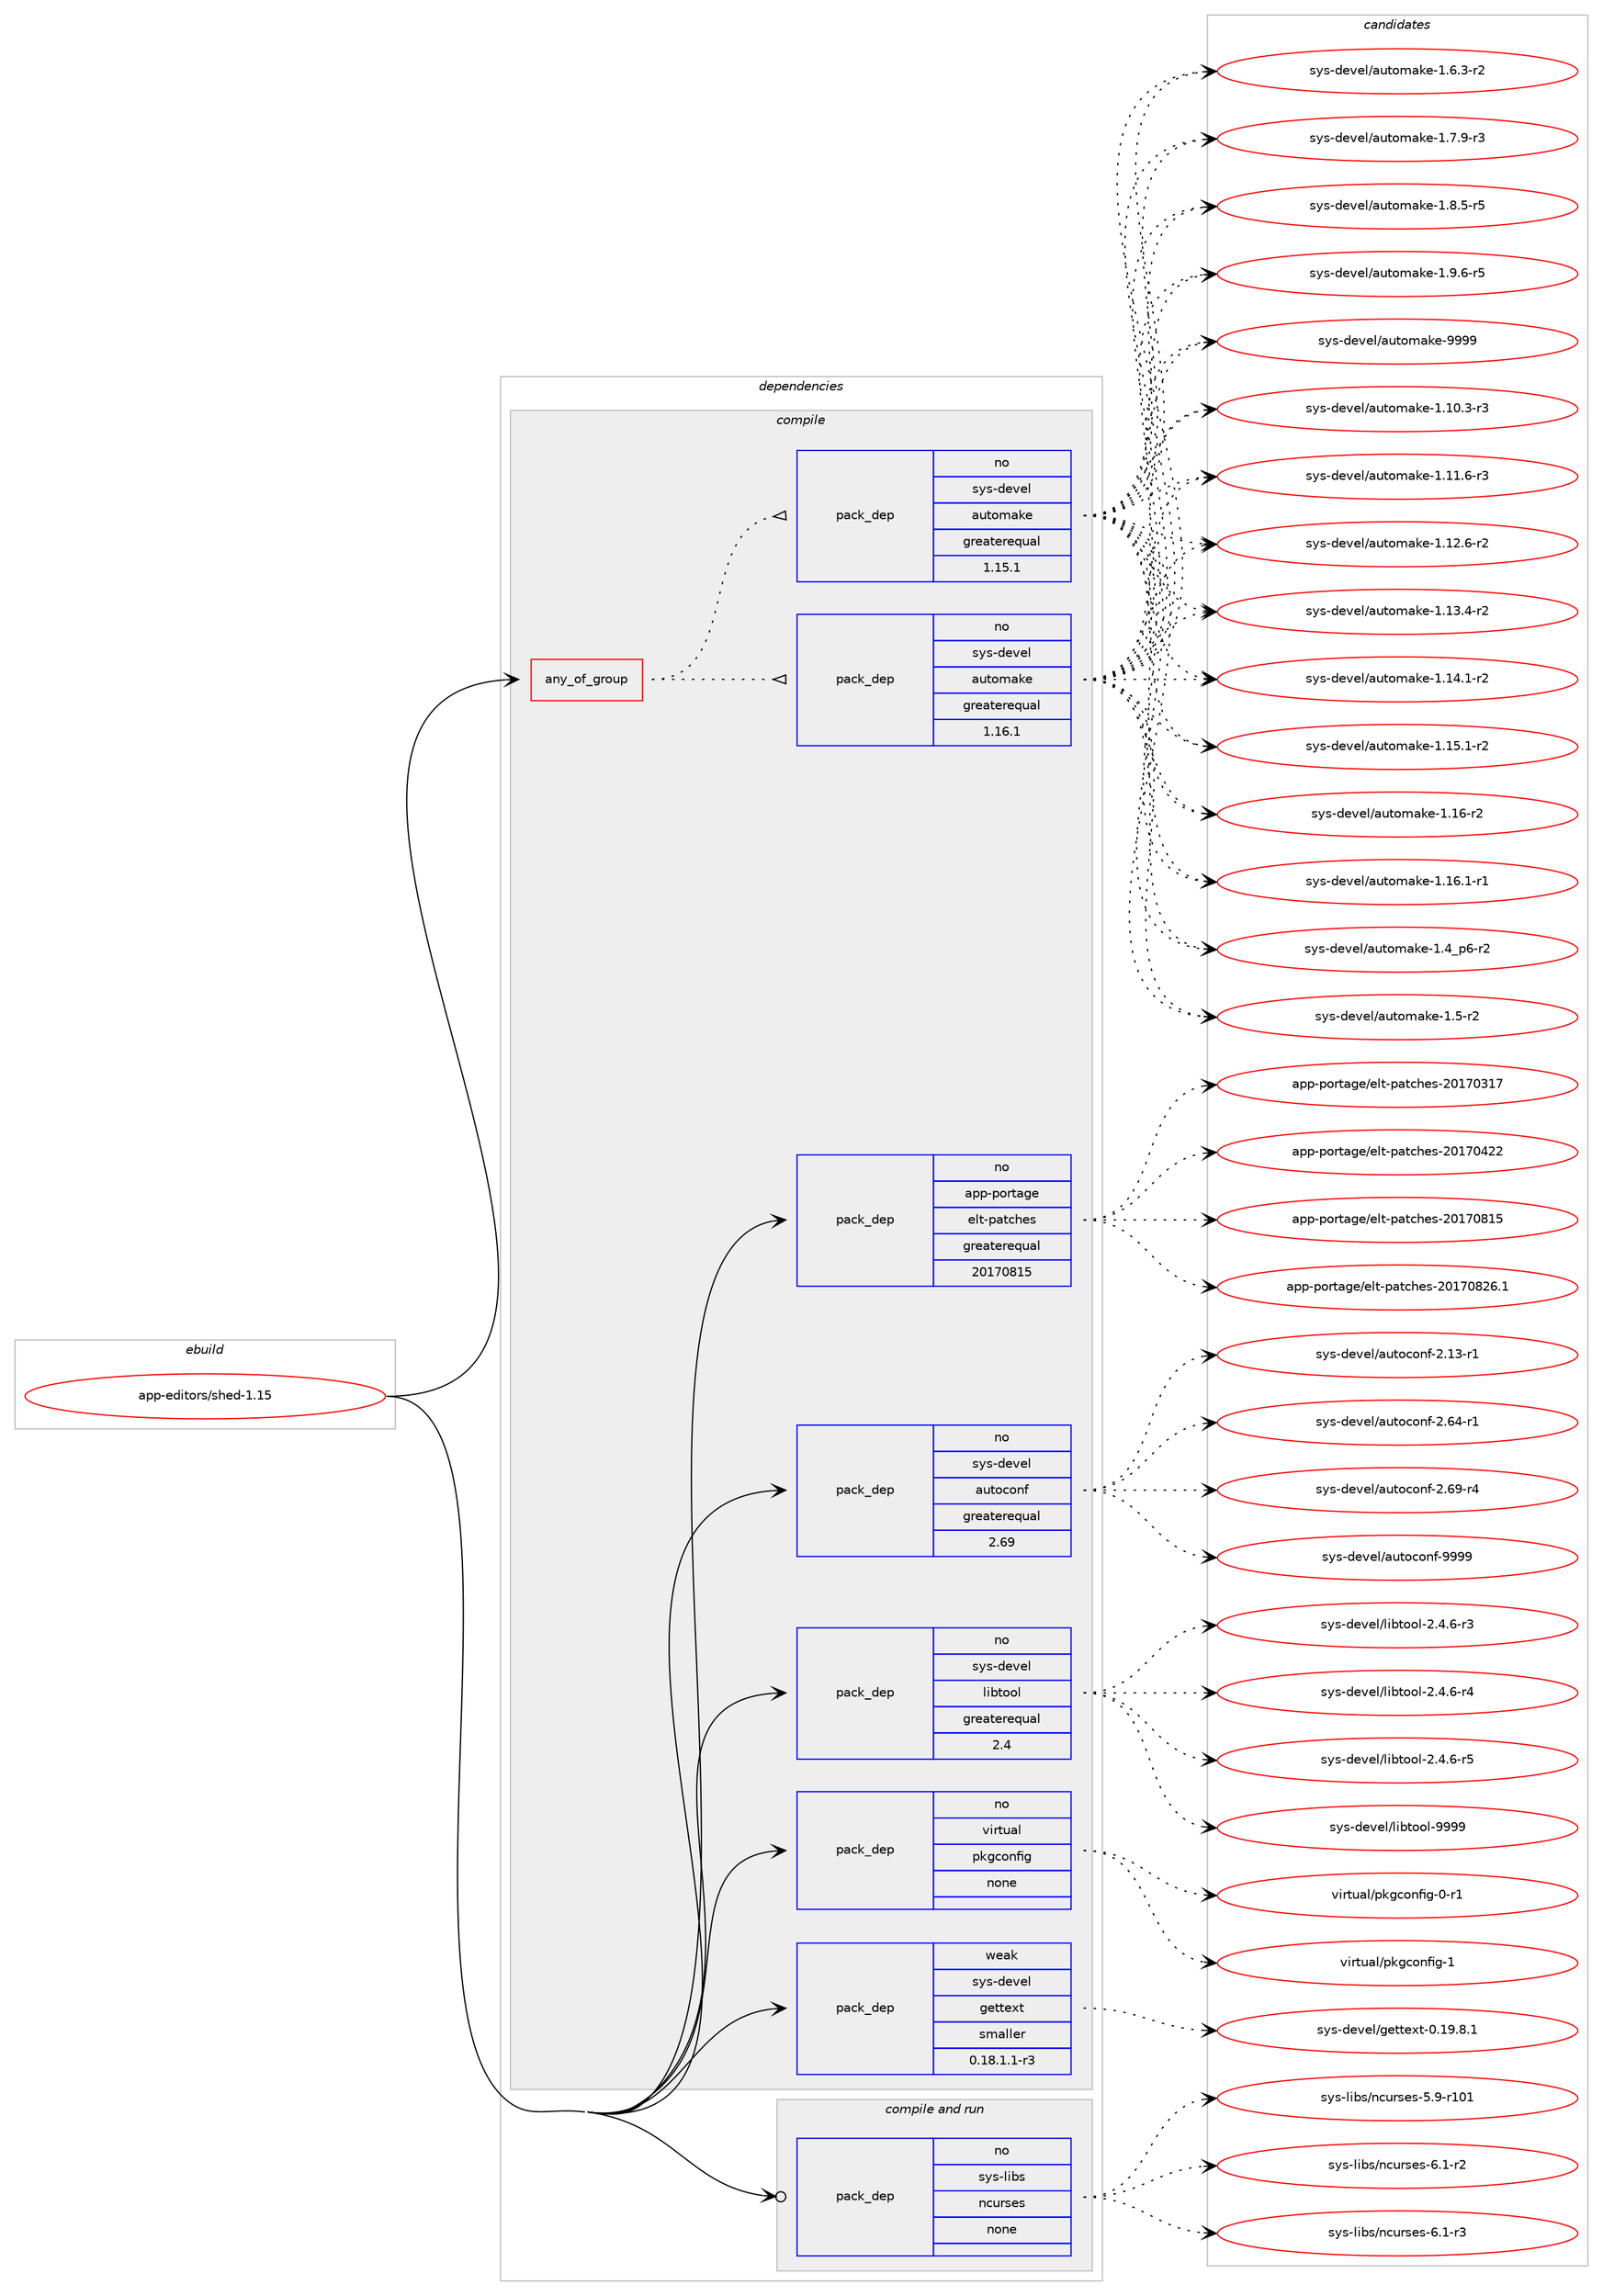 digraph prolog {

# *************
# Graph options
# *************

newrank=true;
concentrate=true;
compound=true;
graph [rankdir=LR,fontname=Helvetica,fontsize=10,ranksep=1.5];#, ranksep=2.5, nodesep=0.2];
edge  [arrowhead=vee];
node  [fontname=Helvetica,fontsize=10];

# **********
# The ebuild
# **********

subgraph cluster_leftcol {
color=gray;
rank=same;
label=<<i>ebuild</i>>;
id [label="app-editors/shed-1.15", color=red, width=4, href="../app-editors/shed-1.15.svg"];
}

# ****************
# The dependencies
# ****************

subgraph cluster_midcol {
color=gray;
label=<<i>dependencies</i>>;
subgraph cluster_compile {
fillcolor="#eeeeee";
style=filled;
label=<<i>compile</i>>;
subgraph any19411 {
dependency1281680 [label=<<TABLE BORDER="0" CELLBORDER="1" CELLSPACING="0" CELLPADDING="4"><TR><TD CELLPADDING="10">any_of_group</TD></TR></TABLE>>, shape=none, color=red];subgraph pack912654 {
dependency1281681 [label=<<TABLE BORDER="0" CELLBORDER="1" CELLSPACING="0" CELLPADDING="4" WIDTH="220"><TR><TD ROWSPAN="6" CELLPADDING="30">pack_dep</TD></TR><TR><TD WIDTH="110">no</TD></TR><TR><TD>sys-devel</TD></TR><TR><TD>automake</TD></TR><TR><TD>greaterequal</TD></TR><TR><TD>1.16.1</TD></TR></TABLE>>, shape=none, color=blue];
}
dependency1281680:e -> dependency1281681:w [weight=20,style="dotted",arrowhead="oinv"];
subgraph pack912655 {
dependency1281682 [label=<<TABLE BORDER="0" CELLBORDER="1" CELLSPACING="0" CELLPADDING="4" WIDTH="220"><TR><TD ROWSPAN="6" CELLPADDING="30">pack_dep</TD></TR><TR><TD WIDTH="110">no</TD></TR><TR><TD>sys-devel</TD></TR><TR><TD>automake</TD></TR><TR><TD>greaterequal</TD></TR><TR><TD>1.15.1</TD></TR></TABLE>>, shape=none, color=blue];
}
dependency1281680:e -> dependency1281682:w [weight=20,style="dotted",arrowhead="oinv"];
}
id:e -> dependency1281680:w [weight=20,style="solid",arrowhead="vee"];
subgraph pack912656 {
dependency1281683 [label=<<TABLE BORDER="0" CELLBORDER="1" CELLSPACING="0" CELLPADDING="4" WIDTH="220"><TR><TD ROWSPAN="6" CELLPADDING="30">pack_dep</TD></TR><TR><TD WIDTH="110">no</TD></TR><TR><TD>app-portage</TD></TR><TR><TD>elt-patches</TD></TR><TR><TD>greaterequal</TD></TR><TR><TD>20170815</TD></TR></TABLE>>, shape=none, color=blue];
}
id:e -> dependency1281683:w [weight=20,style="solid",arrowhead="vee"];
subgraph pack912657 {
dependency1281684 [label=<<TABLE BORDER="0" CELLBORDER="1" CELLSPACING="0" CELLPADDING="4" WIDTH="220"><TR><TD ROWSPAN="6" CELLPADDING="30">pack_dep</TD></TR><TR><TD WIDTH="110">no</TD></TR><TR><TD>sys-devel</TD></TR><TR><TD>autoconf</TD></TR><TR><TD>greaterequal</TD></TR><TR><TD>2.69</TD></TR></TABLE>>, shape=none, color=blue];
}
id:e -> dependency1281684:w [weight=20,style="solid",arrowhead="vee"];
subgraph pack912658 {
dependency1281685 [label=<<TABLE BORDER="0" CELLBORDER="1" CELLSPACING="0" CELLPADDING="4" WIDTH="220"><TR><TD ROWSPAN="6" CELLPADDING="30">pack_dep</TD></TR><TR><TD WIDTH="110">no</TD></TR><TR><TD>sys-devel</TD></TR><TR><TD>libtool</TD></TR><TR><TD>greaterequal</TD></TR><TR><TD>2.4</TD></TR></TABLE>>, shape=none, color=blue];
}
id:e -> dependency1281685:w [weight=20,style="solid",arrowhead="vee"];
subgraph pack912659 {
dependency1281686 [label=<<TABLE BORDER="0" CELLBORDER="1" CELLSPACING="0" CELLPADDING="4" WIDTH="220"><TR><TD ROWSPAN="6" CELLPADDING="30">pack_dep</TD></TR><TR><TD WIDTH="110">no</TD></TR><TR><TD>virtual</TD></TR><TR><TD>pkgconfig</TD></TR><TR><TD>none</TD></TR><TR><TD></TD></TR></TABLE>>, shape=none, color=blue];
}
id:e -> dependency1281686:w [weight=20,style="solid",arrowhead="vee"];
subgraph pack912660 {
dependency1281687 [label=<<TABLE BORDER="0" CELLBORDER="1" CELLSPACING="0" CELLPADDING="4" WIDTH="220"><TR><TD ROWSPAN="6" CELLPADDING="30">pack_dep</TD></TR><TR><TD WIDTH="110">weak</TD></TR><TR><TD>sys-devel</TD></TR><TR><TD>gettext</TD></TR><TR><TD>smaller</TD></TR><TR><TD>0.18.1.1-r3</TD></TR></TABLE>>, shape=none, color=blue];
}
id:e -> dependency1281687:w [weight=20,style="solid",arrowhead="vee"];
}
subgraph cluster_compileandrun {
fillcolor="#eeeeee";
style=filled;
label=<<i>compile and run</i>>;
subgraph pack912661 {
dependency1281688 [label=<<TABLE BORDER="0" CELLBORDER="1" CELLSPACING="0" CELLPADDING="4" WIDTH="220"><TR><TD ROWSPAN="6" CELLPADDING="30">pack_dep</TD></TR><TR><TD WIDTH="110">no</TD></TR><TR><TD>sys-libs</TD></TR><TR><TD>ncurses</TD></TR><TR><TD>none</TD></TR><TR><TD></TD></TR></TABLE>>, shape=none, color=blue];
}
id:e -> dependency1281688:w [weight=20,style="solid",arrowhead="odotvee"];
}
subgraph cluster_run {
fillcolor="#eeeeee";
style=filled;
label=<<i>run</i>>;
}
}

# **************
# The candidates
# **************

subgraph cluster_choices {
rank=same;
color=gray;
label=<<i>candidates</i>>;

subgraph choice912654 {
color=black;
nodesep=1;
choice11512111545100101118101108479711711611110997107101454946494846514511451 [label="sys-devel/automake-1.10.3-r3", color=red, width=4,href="../sys-devel/automake-1.10.3-r3.svg"];
choice11512111545100101118101108479711711611110997107101454946494946544511451 [label="sys-devel/automake-1.11.6-r3", color=red, width=4,href="../sys-devel/automake-1.11.6-r3.svg"];
choice11512111545100101118101108479711711611110997107101454946495046544511450 [label="sys-devel/automake-1.12.6-r2", color=red, width=4,href="../sys-devel/automake-1.12.6-r2.svg"];
choice11512111545100101118101108479711711611110997107101454946495146524511450 [label="sys-devel/automake-1.13.4-r2", color=red, width=4,href="../sys-devel/automake-1.13.4-r2.svg"];
choice11512111545100101118101108479711711611110997107101454946495246494511450 [label="sys-devel/automake-1.14.1-r2", color=red, width=4,href="../sys-devel/automake-1.14.1-r2.svg"];
choice11512111545100101118101108479711711611110997107101454946495346494511450 [label="sys-devel/automake-1.15.1-r2", color=red, width=4,href="../sys-devel/automake-1.15.1-r2.svg"];
choice1151211154510010111810110847971171161111099710710145494649544511450 [label="sys-devel/automake-1.16-r2", color=red, width=4,href="../sys-devel/automake-1.16-r2.svg"];
choice11512111545100101118101108479711711611110997107101454946495446494511449 [label="sys-devel/automake-1.16.1-r1", color=red, width=4,href="../sys-devel/automake-1.16.1-r1.svg"];
choice115121115451001011181011084797117116111109971071014549465295112544511450 [label="sys-devel/automake-1.4_p6-r2", color=red, width=4,href="../sys-devel/automake-1.4_p6-r2.svg"];
choice11512111545100101118101108479711711611110997107101454946534511450 [label="sys-devel/automake-1.5-r2", color=red, width=4,href="../sys-devel/automake-1.5-r2.svg"];
choice115121115451001011181011084797117116111109971071014549465446514511450 [label="sys-devel/automake-1.6.3-r2", color=red, width=4,href="../sys-devel/automake-1.6.3-r2.svg"];
choice115121115451001011181011084797117116111109971071014549465546574511451 [label="sys-devel/automake-1.7.9-r3", color=red, width=4,href="../sys-devel/automake-1.7.9-r3.svg"];
choice115121115451001011181011084797117116111109971071014549465646534511453 [label="sys-devel/automake-1.8.5-r5", color=red, width=4,href="../sys-devel/automake-1.8.5-r5.svg"];
choice115121115451001011181011084797117116111109971071014549465746544511453 [label="sys-devel/automake-1.9.6-r5", color=red, width=4,href="../sys-devel/automake-1.9.6-r5.svg"];
choice115121115451001011181011084797117116111109971071014557575757 [label="sys-devel/automake-9999", color=red, width=4,href="../sys-devel/automake-9999.svg"];
dependency1281681:e -> choice11512111545100101118101108479711711611110997107101454946494846514511451:w [style=dotted,weight="100"];
dependency1281681:e -> choice11512111545100101118101108479711711611110997107101454946494946544511451:w [style=dotted,weight="100"];
dependency1281681:e -> choice11512111545100101118101108479711711611110997107101454946495046544511450:w [style=dotted,weight="100"];
dependency1281681:e -> choice11512111545100101118101108479711711611110997107101454946495146524511450:w [style=dotted,weight="100"];
dependency1281681:e -> choice11512111545100101118101108479711711611110997107101454946495246494511450:w [style=dotted,weight="100"];
dependency1281681:e -> choice11512111545100101118101108479711711611110997107101454946495346494511450:w [style=dotted,weight="100"];
dependency1281681:e -> choice1151211154510010111810110847971171161111099710710145494649544511450:w [style=dotted,weight="100"];
dependency1281681:e -> choice11512111545100101118101108479711711611110997107101454946495446494511449:w [style=dotted,weight="100"];
dependency1281681:e -> choice115121115451001011181011084797117116111109971071014549465295112544511450:w [style=dotted,weight="100"];
dependency1281681:e -> choice11512111545100101118101108479711711611110997107101454946534511450:w [style=dotted,weight="100"];
dependency1281681:e -> choice115121115451001011181011084797117116111109971071014549465446514511450:w [style=dotted,weight="100"];
dependency1281681:e -> choice115121115451001011181011084797117116111109971071014549465546574511451:w [style=dotted,weight="100"];
dependency1281681:e -> choice115121115451001011181011084797117116111109971071014549465646534511453:w [style=dotted,weight="100"];
dependency1281681:e -> choice115121115451001011181011084797117116111109971071014549465746544511453:w [style=dotted,weight="100"];
dependency1281681:e -> choice115121115451001011181011084797117116111109971071014557575757:w [style=dotted,weight="100"];
}
subgraph choice912655 {
color=black;
nodesep=1;
choice11512111545100101118101108479711711611110997107101454946494846514511451 [label="sys-devel/automake-1.10.3-r3", color=red, width=4,href="../sys-devel/automake-1.10.3-r3.svg"];
choice11512111545100101118101108479711711611110997107101454946494946544511451 [label="sys-devel/automake-1.11.6-r3", color=red, width=4,href="../sys-devel/automake-1.11.6-r3.svg"];
choice11512111545100101118101108479711711611110997107101454946495046544511450 [label="sys-devel/automake-1.12.6-r2", color=red, width=4,href="../sys-devel/automake-1.12.6-r2.svg"];
choice11512111545100101118101108479711711611110997107101454946495146524511450 [label="sys-devel/automake-1.13.4-r2", color=red, width=4,href="../sys-devel/automake-1.13.4-r2.svg"];
choice11512111545100101118101108479711711611110997107101454946495246494511450 [label="sys-devel/automake-1.14.1-r2", color=red, width=4,href="../sys-devel/automake-1.14.1-r2.svg"];
choice11512111545100101118101108479711711611110997107101454946495346494511450 [label="sys-devel/automake-1.15.1-r2", color=red, width=4,href="../sys-devel/automake-1.15.1-r2.svg"];
choice1151211154510010111810110847971171161111099710710145494649544511450 [label="sys-devel/automake-1.16-r2", color=red, width=4,href="../sys-devel/automake-1.16-r2.svg"];
choice11512111545100101118101108479711711611110997107101454946495446494511449 [label="sys-devel/automake-1.16.1-r1", color=red, width=4,href="../sys-devel/automake-1.16.1-r1.svg"];
choice115121115451001011181011084797117116111109971071014549465295112544511450 [label="sys-devel/automake-1.4_p6-r2", color=red, width=4,href="../sys-devel/automake-1.4_p6-r2.svg"];
choice11512111545100101118101108479711711611110997107101454946534511450 [label="sys-devel/automake-1.5-r2", color=red, width=4,href="../sys-devel/automake-1.5-r2.svg"];
choice115121115451001011181011084797117116111109971071014549465446514511450 [label="sys-devel/automake-1.6.3-r2", color=red, width=4,href="../sys-devel/automake-1.6.3-r2.svg"];
choice115121115451001011181011084797117116111109971071014549465546574511451 [label="sys-devel/automake-1.7.9-r3", color=red, width=4,href="../sys-devel/automake-1.7.9-r3.svg"];
choice115121115451001011181011084797117116111109971071014549465646534511453 [label="sys-devel/automake-1.8.5-r5", color=red, width=4,href="../sys-devel/automake-1.8.5-r5.svg"];
choice115121115451001011181011084797117116111109971071014549465746544511453 [label="sys-devel/automake-1.9.6-r5", color=red, width=4,href="../sys-devel/automake-1.9.6-r5.svg"];
choice115121115451001011181011084797117116111109971071014557575757 [label="sys-devel/automake-9999", color=red, width=4,href="../sys-devel/automake-9999.svg"];
dependency1281682:e -> choice11512111545100101118101108479711711611110997107101454946494846514511451:w [style=dotted,weight="100"];
dependency1281682:e -> choice11512111545100101118101108479711711611110997107101454946494946544511451:w [style=dotted,weight="100"];
dependency1281682:e -> choice11512111545100101118101108479711711611110997107101454946495046544511450:w [style=dotted,weight="100"];
dependency1281682:e -> choice11512111545100101118101108479711711611110997107101454946495146524511450:w [style=dotted,weight="100"];
dependency1281682:e -> choice11512111545100101118101108479711711611110997107101454946495246494511450:w [style=dotted,weight="100"];
dependency1281682:e -> choice11512111545100101118101108479711711611110997107101454946495346494511450:w [style=dotted,weight="100"];
dependency1281682:e -> choice1151211154510010111810110847971171161111099710710145494649544511450:w [style=dotted,weight="100"];
dependency1281682:e -> choice11512111545100101118101108479711711611110997107101454946495446494511449:w [style=dotted,weight="100"];
dependency1281682:e -> choice115121115451001011181011084797117116111109971071014549465295112544511450:w [style=dotted,weight="100"];
dependency1281682:e -> choice11512111545100101118101108479711711611110997107101454946534511450:w [style=dotted,weight="100"];
dependency1281682:e -> choice115121115451001011181011084797117116111109971071014549465446514511450:w [style=dotted,weight="100"];
dependency1281682:e -> choice115121115451001011181011084797117116111109971071014549465546574511451:w [style=dotted,weight="100"];
dependency1281682:e -> choice115121115451001011181011084797117116111109971071014549465646534511453:w [style=dotted,weight="100"];
dependency1281682:e -> choice115121115451001011181011084797117116111109971071014549465746544511453:w [style=dotted,weight="100"];
dependency1281682:e -> choice115121115451001011181011084797117116111109971071014557575757:w [style=dotted,weight="100"];
}
subgraph choice912656 {
color=black;
nodesep=1;
choice97112112451121111141169710310147101108116451129711699104101115455048495548514955 [label="app-portage/elt-patches-20170317", color=red, width=4,href="../app-portage/elt-patches-20170317.svg"];
choice97112112451121111141169710310147101108116451129711699104101115455048495548525050 [label="app-portage/elt-patches-20170422", color=red, width=4,href="../app-portage/elt-patches-20170422.svg"];
choice97112112451121111141169710310147101108116451129711699104101115455048495548564953 [label="app-portage/elt-patches-20170815", color=red, width=4,href="../app-portage/elt-patches-20170815.svg"];
choice971121124511211111411697103101471011081164511297116991041011154550484955485650544649 [label="app-portage/elt-patches-20170826.1", color=red, width=4,href="../app-portage/elt-patches-20170826.1.svg"];
dependency1281683:e -> choice97112112451121111141169710310147101108116451129711699104101115455048495548514955:w [style=dotted,weight="100"];
dependency1281683:e -> choice97112112451121111141169710310147101108116451129711699104101115455048495548525050:w [style=dotted,weight="100"];
dependency1281683:e -> choice97112112451121111141169710310147101108116451129711699104101115455048495548564953:w [style=dotted,weight="100"];
dependency1281683:e -> choice971121124511211111411697103101471011081164511297116991041011154550484955485650544649:w [style=dotted,weight="100"];
}
subgraph choice912657 {
color=black;
nodesep=1;
choice1151211154510010111810110847971171161119911111010245504649514511449 [label="sys-devel/autoconf-2.13-r1", color=red, width=4,href="../sys-devel/autoconf-2.13-r1.svg"];
choice1151211154510010111810110847971171161119911111010245504654524511449 [label="sys-devel/autoconf-2.64-r1", color=red, width=4,href="../sys-devel/autoconf-2.64-r1.svg"];
choice1151211154510010111810110847971171161119911111010245504654574511452 [label="sys-devel/autoconf-2.69-r4", color=red, width=4,href="../sys-devel/autoconf-2.69-r4.svg"];
choice115121115451001011181011084797117116111991111101024557575757 [label="sys-devel/autoconf-9999", color=red, width=4,href="../sys-devel/autoconf-9999.svg"];
dependency1281684:e -> choice1151211154510010111810110847971171161119911111010245504649514511449:w [style=dotted,weight="100"];
dependency1281684:e -> choice1151211154510010111810110847971171161119911111010245504654524511449:w [style=dotted,weight="100"];
dependency1281684:e -> choice1151211154510010111810110847971171161119911111010245504654574511452:w [style=dotted,weight="100"];
dependency1281684:e -> choice115121115451001011181011084797117116111991111101024557575757:w [style=dotted,weight="100"];
}
subgraph choice912658 {
color=black;
nodesep=1;
choice1151211154510010111810110847108105981161111111084550465246544511451 [label="sys-devel/libtool-2.4.6-r3", color=red, width=4,href="../sys-devel/libtool-2.4.6-r3.svg"];
choice1151211154510010111810110847108105981161111111084550465246544511452 [label="sys-devel/libtool-2.4.6-r4", color=red, width=4,href="../sys-devel/libtool-2.4.6-r4.svg"];
choice1151211154510010111810110847108105981161111111084550465246544511453 [label="sys-devel/libtool-2.4.6-r5", color=red, width=4,href="../sys-devel/libtool-2.4.6-r5.svg"];
choice1151211154510010111810110847108105981161111111084557575757 [label="sys-devel/libtool-9999", color=red, width=4,href="../sys-devel/libtool-9999.svg"];
dependency1281685:e -> choice1151211154510010111810110847108105981161111111084550465246544511451:w [style=dotted,weight="100"];
dependency1281685:e -> choice1151211154510010111810110847108105981161111111084550465246544511452:w [style=dotted,weight="100"];
dependency1281685:e -> choice1151211154510010111810110847108105981161111111084550465246544511453:w [style=dotted,weight="100"];
dependency1281685:e -> choice1151211154510010111810110847108105981161111111084557575757:w [style=dotted,weight="100"];
}
subgraph choice912659 {
color=black;
nodesep=1;
choice11810511411611797108471121071039911111010210510345484511449 [label="virtual/pkgconfig-0-r1", color=red, width=4,href="../virtual/pkgconfig-0-r1.svg"];
choice1181051141161179710847112107103991111101021051034549 [label="virtual/pkgconfig-1", color=red, width=4,href="../virtual/pkgconfig-1.svg"];
dependency1281686:e -> choice11810511411611797108471121071039911111010210510345484511449:w [style=dotted,weight="100"];
dependency1281686:e -> choice1181051141161179710847112107103991111101021051034549:w [style=dotted,weight="100"];
}
subgraph choice912660 {
color=black;
nodesep=1;
choice1151211154510010111810110847103101116116101120116454846495746564649 [label="sys-devel/gettext-0.19.8.1", color=red, width=4,href="../sys-devel/gettext-0.19.8.1.svg"];
dependency1281687:e -> choice1151211154510010111810110847103101116116101120116454846495746564649:w [style=dotted,weight="100"];
}
subgraph choice912661 {
color=black;
nodesep=1;
choice115121115451081059811547110991171141151011154553465745114494849 [label="sys-libs/ncurses-5.9-r101", color=red, width=4,href="../sys-libs/ncurses-5.9-r101.svg"];
choice11512111545108105981154711099117114115101115455446494511450 [label="sys-libs/ncurses-6.1-r2", color=red, width=4,href="../sys-libs/ncurses-6.1-r2.svg"];
choice11512111545108105981154711099117114115101115455446494511451 [label="sys-libs/ncurses-6.1-r3", color=red, width=4,href="../sys-libs/ncurses-6.1-r3.svg"];
dependency1281688:e -> choice115121115451081059811547110991171141151011154553465745114494849:w [style=dotted,weight="100"];
dependency1281688:e -> choice11512111545108105981154711099117114115101115455446494511450:w [style=dotted,weight="100"];
dependency1281688:e -> choice11512111545108105981154711099117114115101115455446494511451:w [style=dotted,weight="100"];
}
}

}

